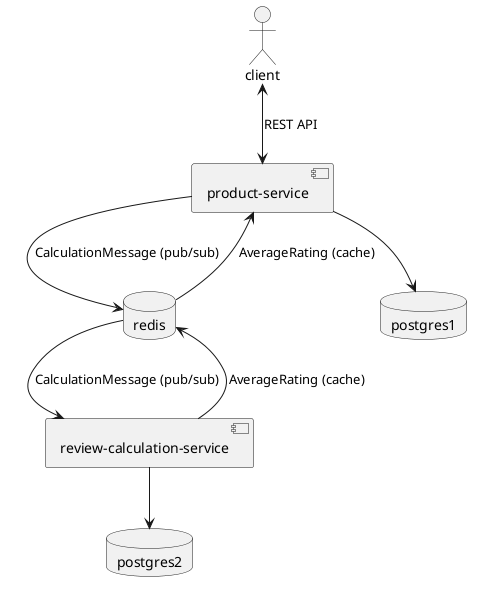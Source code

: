 @startuml
'https://plantuml.com/component-diagram

database postgres1
database postgres2
database redis
actor client

[client] <--> [product-service] : REST API
[product-service] --> [postgres1]
[product-service] --> [redis] : CalculationMessage (pub/sub)
[redis] --> [review-calculation-service] : CalculationMessage (pub/sub)
[review-calculation-service] --> [postgres2]
[review-calculation-service] --> [redis] : AverageRating (cache)
[redis] --> [product-service] : AverageRating (cache)

@enduml
